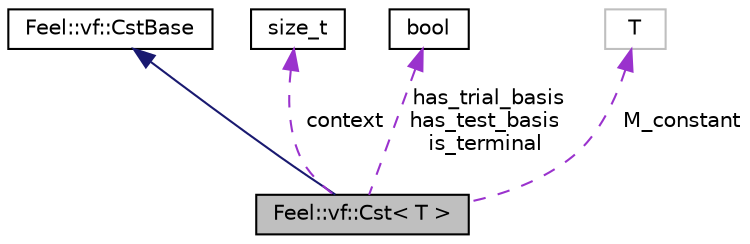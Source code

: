 digraph "Feel::vf::Cst&lt; T &gt;"
{
 // LATEX_PDF_SIZE
  edge [fontname="Helvetica",fontsize="10",labelfontname="Helvetica",labelfontsize="10"];
  node [fontname="Helvetica",fontsize="10",shape=record];
  Node1 [label="Feel::vf::Cst\< T \>",height=0.2,width=0.4,color="black", fillcolor="grey75", style="filled", fontcolor="black",tooltip=" "];
  Node2 -> Node1 [dir="back",color="midnightblue",fontsize="10",style="solid",fontname="Helvetica"];
  Node2 [label="Feel::vf::CstBase",height=0.2,width=0.4,color="black", fillcolor="white", style="filled",URL="$classFeel_1_1vf_1_1CstBase.html",tooltip=" "];
  Node3 -> Node1 [dir="back",color="darkorchid3",fontsize="10",style="dashed",label=" context" ,fontname="Helvetica"];
  Node3 [label="size_t",height=0.2,width=0.4,color="black", fillcolor="white", style="filled",URL="$classsize__t.html",tooltip=" "];
  Node4 -> Node1 [dir="back",color="darkorchid3",fontsize="10",style="dashed",label=" has_trial_basis\nhas_test_basis\nis_terminal" ,fontname="Helvetica"];
  Node4 [label="bool",height=0.2,width=0.4,color="black", fillcolor="white", style="filled",URL="$classbool.html",tooltip=" "];
  Node5 -> Node1 [dir="back",color="darkorchid3",fontsize="10",style="dashed",label=" M_constant" ,fontname="Helvetica"];
  Node5 [label="T",height=0.2,width=0.4,color="grey75", fillcolor="white", style="filled",tooltip=" "];
}
